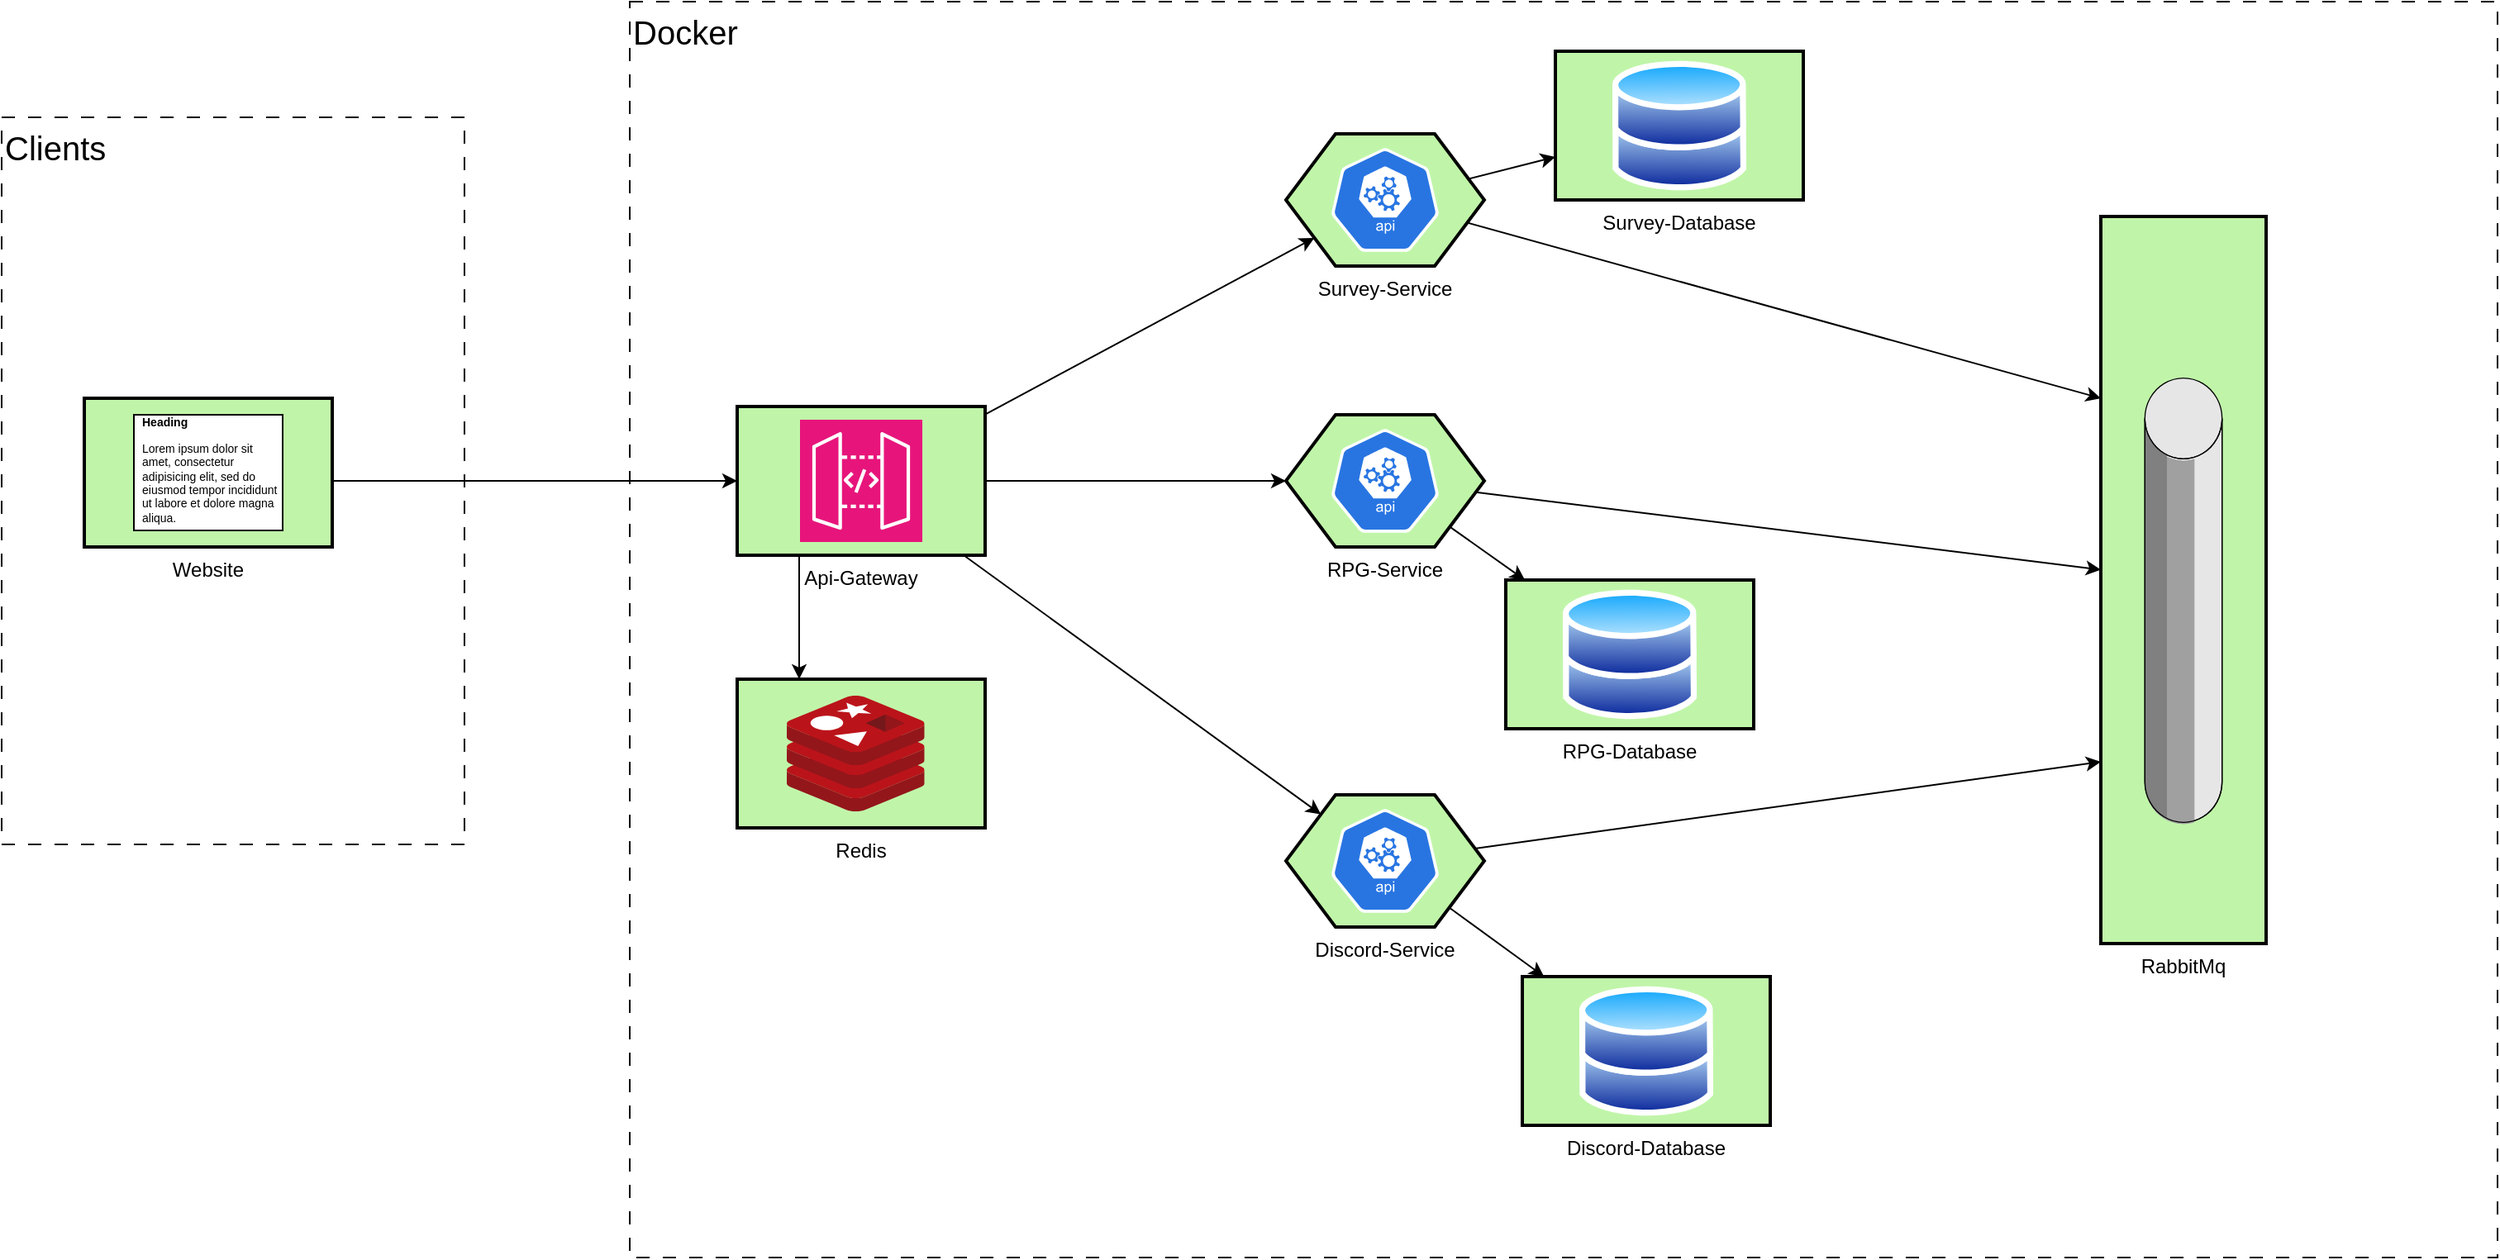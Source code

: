 <mxfile version="21.8.2" type="github">
  <diagram name="Page-1" id="74b105a0-9070-1c63-61bc-23e55f88626e">
    <mxGraphModel dx="1434" dy="807" grid="1" gridSize="10" guides="1" tooltips="1" connect="1" arrows="1" fold="1" page="1" pageScale="1.5" pageWidth="1169" pageHeight="826" background="none" math="0" shadow="0">
      <root>
        <mxCell id="0" style=";html=1;" />
        <mxCell id="1" style=";html=1;" parent="0" />
        <mxCell id="l4lZfrGQNqthM735NDkL-2" value="Clients" style="rounded=0;whiteSpace=wrap;html=1;align=left;verticalAlign=top;dashed=1;dashPattern=8 8;fontSize=20;" vertex="1" parent="1">
          <mxGeometry x="40" y="320" width="280" height="440" as="geometry" />
        </mxCell>
        <mxCell id="l4lZfrGQNqthM735NDkL-4" value="" style="group" vertex="1" connectable="0" parent="1">
          <mxGeometry x="90" y="490" width="150" height="90" as="geometry" />
        </mxCell>
        <mxCell id="10b056a9c633e61c-4" value="Website" style="strokeWidth=2;dashed=0;align=center;fontSize=12;shape=rect;verticalLabelPosition=bottom;verticalAlign=top;fillColor=#c0f5a9;movable=1;resizable=1;rotatable=1;deletable=1;editable=1;locked=0;connectable=1;" parent="l4lZfrGQNqthM735NDkL-4" vertex="1">
          <mxGeometry width="150" height="90" as="geometry" />
        </mxCell>
        <mxCell id="10b056a9c633e61c-5" value="" style="strokeWidth=1;dashed=0;align=center;fontSize=8;shape=rect;fillColor=#ffffff;strokeColor=#000000;movable=1;resizable=1;rotatable=1;deletable=1;editable=1;locked=0;connectable=1;" parent="l4lZfrGQNqthM735NDkL-4" vertex="1">
          <mxGeometry x="30" y="10" width="90" height="70" as="geometry" />
        </mxCell>
        <mxCell id="l4lZfrGQNqthM735NDkL-3" value="&lt;h1 style=&quot;font-size: 7px;&quot;&gt;Heading&lt;/h1&gt;&lt;p style=&quot;font-size: 7px;&quot;&gt;Lorem ipsum dolor sit amet, consectetur adipisicing elit, sed do eiusmod tempor incididunt ut labore et dolore magna aliqua.&lt;/p&gt;" style="text;html=1;strokeColor=none;fillColor=none;spacing=5;spacingTop=-20;whiteSpace=wrap;overflow=hidden;rounded=0;fontSize=7;verticalAlign=middle;align=left;horizontal=1;movable=1;resizable=1;rotatable=1;deletable=1;editable=1;locked=0;connectable=1;" vertex="1" parent="l4lZfrGQNqthM735NDkL-4">
          <mxGeometry x="30" y="20" width="90" height="70" as="geometry" />
        </mxCell>
        <mxCell id="l4lZfrGQNqthM735NDkL-5" value="Docker" style="rounded=0;whiteSpace=wrap;html=1;align=left;verticalAlign=top;dashed=1;dashPattern=8 8;fontSize=20;" vertex="1" parent="1">
          <mxGeometry x="420" y="250" width="1130" height="760" as="geometry" />
        </mxCell>
        <mxCell id="l4lZfrGQNqthM735NDkL-7" value="" style="group;labelBackgroundColor=none;labelBorderColor=none;" vertex="1" connectable="0" parent="1">
          <mxGeometry x="485" y="495" width="150" height="90" as="geometry" />
        </mxCell>
        <mxCell id="l4lZfrGQNqthM735NDkL-51" value="" style="group" vertex="1" connectable="0" parent="l4lZfrGQNqthM735NDkL-7">
          <mxGeometry width="150" height="90" as="geometry" />
        </mxCell>
        <mxCell id="l4lZfrGQNqthM735NDkL-8" value="Api-Gateway" style="strokeWidth=2;dashed=0;align=center;fontSize=12;shape=rect;verticalLabelPosition=bottom;verticalAlign=top;fillColor=#c0f5a9;movable=1;resizable=1;rotatable=1;deletable=1;editable=1;locked=0;connectable=1;labelBackgroundColor=default;" vertex="1" parent="l4lZfrGQNqthM735NDkL-51">
          <mxGeometry width="150" height="90" as="geometry" />
        </mxCell>
        <mxCell id="l4lZfrGQNqthM735NDkL-11" value="" style="sketch=0;points=[[0,0,0],[0.25,0,0],[0.5,0,0],[0.75,0,0],[1,0,0],[0,1,0],[0.25,1,0],[0.5,1,0],[0.75,1,0],[1,1,0],[0,0.25,0],[0,0.5,0],[0,0.75,0],[1,0.25,0],[1,0.5,0],[1,0.75,0]];outlineConnect=0;fontColor=#232F3E;fillColor=#E7157B;strokeColor=#ffffff;dashed=0;verticalLabelPosition=bottom;verticalAlign=top;align=center;html=1;fontSize=12;fontStyle=0;aspect=fixed;shape=mxgraph.aws4.resourceIcon;resIcon=mxgraph.aws4.api_gateway;" vertex="1" parent="l4lZfrGQNqthM735NDkL-51">
          <mxGeometry x="38" y="8" width="74" height="74" as="geometry" />
        </mxCell>
        <mxCell id="l4lZfrGQNqthM735NDkL-12" style="edgeStyle=orthogonalEdgeStyle;rounded=0;orthogonalLoop=1;jettySize=auto;html=1;" edge="1" parent="1" source="10b056a9c633e61c-4" target="l4lZfrGQNqthM735NDkL-8">
          <mxGeometry relative="1" as="geometry">
            <Array as="points">
              <mxPoint x="270" y="540" />
              <mxPoint x="270" y="540" />
            </Array>
          </mxGeometry>
        </mxCell>
        <mxCell id="10b056a9c633e61c-15" value="RabbitMq" style="strokeWidth=2;dashed=0;align=center;fontSize=12;verticalLabelPosition=bottom;verticalAlign=top;shape=mxgraph.eip.message_store;fillColor=#c0f5a9" parent="1" vertex="1">
          <mxGeometry x="1310" y="380" width="100" height="440" as="geometry" />
        </mxCell>
        <mxCell id="l4lZfrGQNqthM735NDkL-15" style="rounded=0;orthogonalLoop=1;jettySize=auto;html=1;entryX=0;entryY=0.25;entryDx=0;entryDy=0;entryPerimeter=0;" edge="1" parent="1" source="l4lZfrGQNqthM735NDkL-13" target="10b056a9c633e61c-15">
          <mxGeometry relative="1" as="geometry">
            <mxPoint x="1320" y="550" as="targetPoint" />
          </mxGeometry>
        </mxCell>
        <mxCell id="l4lZfrGQNqthM735NDkL-35" style="rounded=0;orthogonalLoop=1;jettySize=auto;html=1;" edge="1" parent="1" source="l4lZfrGQNqthM735NDkL-13" target="l4lZfrGQNqthM735NDkL-33">
          <mxGeometry relative="1" as="geometry" />
        </mxCell>
        <mxCell id="l4lZfrGQNqthM735NDkL-14" value="" style="rounded=0;orthogonalLoop=1;jettySize=auto;html=1;" edge="1" parent="1" source="l4lZfrGQNqthM735NDkL-8" target="l4lZfrGQNqthM735NDkL-13">
          <mxGeometry relative="1" as="geometry" />
        </mxCell>
        <mxCell id="l4lZfrGQNqthM735NDkL-18" style="rounded=0;orthogonalLoop=1;jettySize=auto;html=1;" edge="1" parent="1" source="l4lZfrGQNqthM735NDkL-16" target="10b056a9c633e61c-15">
          <mxGeometry relative="1" as="geometry" />
        </mxCell>
        <mxCell id="l4lZfrGQNqthM735NDkL-17" style="rounded=0;orthogonalLoop=1;jettySize=auto;html=1;" edge="1" parent="1" source="l4lZfrGQNqthM735NDkL-8" target="l4lZfrGQNqthM735NDkL-16">
          <mxGeometry relative="1" as="geometry" />
        </mxCell>
        <mxCell id="l4lZfrGQNqthM735NDkL-21" style="rounded=0;orthogonalLoop=1;jettySize=auto;html=1;entryX=0;entryY=0.75;entryDx=0;entryDy=0;entryPerimeter=0;" edge="1" parent="1" source="l4lZfrGQNqthM735NDkL-19" target="10b056a9c633e61c-15">
          <mxGeometry relative="1" as="geometry" />
        </mxCell>
        <mxCell id="l4lZfrGQNqthM735NDkL-46" style="rounded=0;orthogonalLoop=1;jettySize=auto;html=1;" edge="1" parent="1" source="l4lZfrGQNqthM735NDkL-19" target="l4lZfrGQNqthM735NDkL-44">
          <mxGeometry relative="1" as="geometry" />
        </mxCell>
        <mxCell id="l4lZfrGQNqthM735NDkL-20" style="rounded=0;orthogonalLoop=1;jettySize=auto;html=1;" edge="1" parent="1" source="l4lZfrGQNqthM735NDkL-8" target="l4lZfrGQNqthM735NDkL-19">
          <mxGeometry relative="1" as="geometry" />
        </mxCell>
        <mxCell id="l4lZfrGQNqthM735NDkL-26" style="edgeStyle=orthogonalEdgeStyle;rounded=0;orthogonalLoop=1;jettySize=auto;html=1;exitX=0.25;exitY=1;exitDx=0;exitDy=0;entryX=0.25;entryY=0;entryDx=0;entryDy=0;" edge="1" parent="1" source="l4lZfrGQNqthM735NDkL-8" target="l4lZfrGQNqthM735NDkL-24">
          <mxGeometry relative="1" as="geometry" />
        </mxCell>
        <mxCell id="l4lZfrGQNqthM735NDkL-23" value="" style="group" vertex="1" connectable="0" parent="1">
          <mxGeometry x="485" y="660" width="150" height="90" as="geometry" />
        </mxCell>
        <mxCell id="l4lZfrGQNqthM735NDkL-52" value="" style="group" vertex="1" connectable="0" parent="l4lZfrGQNqthM735NDkL-23">
          <mxGeometry width="150" height="90" as="geometry" />
        </mxCell>
        <mxCell id="l4lZfrGQNqthM735NDkL-24" value="Redis" style="strokeWidth=2;dashed=0;align=center;fontSize=12;shape=rect;verticalLabelPosition=bottom;verticalAlign=top;fillColor=#c0f5a9;movable=1;resizable=1;rotatable=1;deletable=1;editable=1;locked=0;connectable=1;" vertex="1" parent="l4lZfrGQNqthM735NDkL-52">
          <mxGeometry width="150" height="90" as="geometry" />
        </mxCell>
        <mxCell id="l4lZfrGQNqthM735NDkL-22" value="" style="image;sketch=0;aspect=fixed;html=1;points=[];align=center;fontSize=12;image=img/lib/mscae/Cache_Redis_Product.svg;" vertex="1" parent="l4lZfrGQNqthM735NDkL-52">
          <mxGeometry x="30" y="10" width="83.33" height="70" as="geometry" />
        </mxCell>
        <mxCell id="l4lZfrGQNqthM735NDkL-32" value="" style="group" vertex="1" connectable="0" parent="1">
          <mxGeometry x="980" y="280" width="150" height="100" as="geometry" />
        </mxCell>
        <mxCell id="l4lZfrGQNqthM735NDkL-50" value="" style="group" vertex="1" connectable="0" parent="l4lZfrGQNqthM735NDkL-32">
          <mxGeometry width="150" height="90" as="geometry" />
        </mxCell>
        <mxCell id="l4lZfrGQNqthM735NDkL-33" value="Survey-Database" style="strokeWidth=2;dashed=0;align=center;fontSize=12;shape=rect;verticalLabelPosition=bottom;verticalAlign=top;fillColor=#c0f5a9;movable=1;resizable=1;rotatable=1;deletable=1;editable=1;locked=0;connectable=1;" vertex="1" parent="l4lZfrGQNqthM735NDkL-50">
          <mxGeometry width="150" height="90" as="geometry" />
        </mxCell>
        <mxCell id="l4lZfrGQNqthM735NDkL-28" value="" style="image;aspect=fixed;perimeter=ellipsePerimeter;html=1;align=center;shadow=0;dashed=0;spacingTop=3;image=img/lib/active_directory/databases.svg;" vertex="1" parent="l4lZfrGQNqthM735NDkL-50">
          <mxGeometry x="34.44" y="5.25" width="81.12" height="79.5" as="geometry" />
        </mxCell>
        <mxCell id="l4lZfrGQNqthM735NDkL-37" value="" style="group" vertex="1" connectable="0" parent="1">
          <mxGeometry x="817" y="330" width="120" height="80" as="geometry" />
        </mxCell>
        <mxCell id="l4lZfrGQNqthM735NDkL-13" value="Survey-Service" style="shape=hexagon;perimeter=hexagonPerimeter2;whiteSpace=wrap;html=1;fixedSize=1;verticalAlign=top;fillColor=#c0f5a9;strokeWidth=2;dashed=0;size=30;labelPosition=center;verticalLabelPosition=bottom;align=center;" vertex="1" parent="l4lZfrGQNqthM735NDkL-37">
          <mxGeometry width="120" height="80" as="geometry" />
        </mxCell>
        <mxCell id="l4lZfrGQNqthM735NDkL-29" value="" style="sketch=0;html=1;dashed=0;whitespace=wrap;fillColor=#2875E2;strokeColor=#ffffff;points=[[0.005,0.63,0],[0.1,0.2,0],[0.9,0.2,0],[0.5,0,0],[0.995,0.63,0],[0.72,0.99,0],[0.5,1,0],[0.28,0.99,0]];verticalLabelPosition=bottom;align=center;verticalAlign=top;shape=mxgraph.kubernetes.icon;prIcon=api" vertex="1" parent="l4lZfrGQNqthM735NDkL-37">
          <mxGeometry x="27.5" y="6" width="65" height="68" as="geometry" />
        </mxCell>
        <mxCell id="l4lZfrGQNqthM735NDkL-38" value="" style="group" vertex="1" connectable="0" parent="1">
          <mxGeometry x="817" y="500" width="120" height="80" as="geometry" />
        </mxCell>
        <mxCell id="l4lZfrGQNqthM735NDkL-16" value="RPG-Service" style="shape=hexagon;perimeter=hexagonPerimeter2;whiteSpace=wrap;html=1;fixedSize=1;verticalAlign=top;fillColor=#c0f5a9;strokeWidth=2;dashed=0;size=30;labelPosition=center;verticalLabelPosition=bottom;align=center;" vertex="1" parent="l4lZfrGQNqthM735NDkL-38">
          <mxGeometry width="120" height="80" as="geometry" />
        </mxCell>
        <mxCell id="l4lZfrGQNqthM735NDkL-30" value="" style="sketch=0;html=1;dashed=0;whitespace=wrap;fillColor=#2875E2;strokeColor=#ffffff;points=[[0.005,0.63,0],[0.1,0.2,0],[0.9,0.2,0],[0.5,0,0],[0.995,0.63,0],[0.72,0.99,0],[0.5,1,0],[0.28,0.99,0]];verticalLabelPosition=bottom;align=center;verticalAlign=top;shape=mxgraph.kubernetes.icon;prIcon=api" vertex="1" parent="l4lZfrGQNqthM735NDkL-38">
          <mxGeometry x="27.5" y="6" width="65" height="68" as="geometry" />
        </mxCell>
        <mxCell id="l4lZfrGQNqthM735NDkL-39" value="" style="group" vertex="1" connectable="0" parent="1">
          <mxGeometry x="950" y="600" width="150" height="100" as="geometry" />
        </mxCell>
        <mxCell id="l4lZfrGQNqthM735NDkL-49" value="" style="group" vertex="1" connectable="0" parent="l4lZfrGQNqthM735NDkL-39">
          <mxGeometry width="150" height="90" as="geometry" />
        </mxCell>
        <mxCell id="l4lZfrGQNqthM735NDkL-40" value="RPG-Database" style="strokeWidth=2;dashed=0;align=center;fontSize=12;shape=rect;verticalLabelPosition=bottom;verticalAlign=top;fillColor=#c0f5a9;movable=1;resizable=1;rotatable=1;deletable=1;editable=1;locked=0;connectable=1;" vertex="1" parent="l4lZfrGQNqthM735NDkL-49">
          <mxGeometry width="150" height="90" as="geometry" />
        </mxCell>
        <mxCell id="l4lZfrGQNqthM735NDkL-41" value="" style="image;aspect=fixed;perimeter=ellipsePerimeter;html=1;align=center;shadow=0;dashed=0;spacingTop=3;image=img/lib/active_directory/databases.svg;" vertex="1" parent="l4lZfrGQNqthM735NDkL-49">
          <mxGeometry x="34.44" y="5.25" width="81.12" height="79.5" as="geometry" />
        </mxCell>
        <mxCell id="l4lZfrGQNqthM735NDkL-42" style="rounded=0;orthogonalLoop=1;jettySize=auto;html=1;" edge="1" parent="1" source="l4lZfrGQNqthM735NDkL-16" target="l4lZfrGQNqthM735NDkL-40">
          <mxGeometry relative="1" as="geometry" />
        </mxCell>
        <mxCell id="l4lZfrGQNqthM735NDkL-43" value="" style="group" vertex="1" connectable="0" parent="1">
          <mxGeometry x="960" y="840" width="150" height="100" as="geometry" />
        </mxCell>
        <mxCell id="l4lZfrGQNqthM735NDkL-48" value="" style="group" vertex="1" connectable="0" parent="l4lZfrGQNqthM735NDkL-43">
          <mxGeometry width="150" height="90" as="geometry" />
        </mxCell>
        <mxCell id="l4lZfrGQNqthM735NDkL-44" value="Discord-Database" style="strokeWidth=2;dashed=0;align=center;fontSize=12;shape=rect;verticalLabelPosition=bottom;verticalAlign=top;fillColor=#c0f5a9;movable=1;resizable=1;rotatable=1;deletable=1;editable=1;locked=0;connectable=1;" vertex="1" parent="l4lZfrGQNqthM735NDkL-48">
          <mxGeometry width="150" height="90" as="geometry" />
        </mxCell>
        <mxCell id="l4lZfrGQNqthM735NDkL-45" value="" style="image;aspect=fixed;perimeter=ellipsePerimeter;html=1;align=center;shadow=0;dashed=0;spacingTop=3;image=img/lib/active_directory/databases.svg;" vertex="1" parent="l4lZfrGQNqthM735NDkL-48">
          <mxGeometry x="34.44" y="5.25" width="81.12" height="79.5" as="geometry" />
        </mxCell>
        <mxCell id="l4lZfrGQNqthM735NDkL-47" value="" style="group" vertex="1" connectable="0" parent="1">
          <mxGeometry x="817" y="730" width="120" height="80" as="geometry" />
        </mxCell>
        <mxCell id="l4lZfrGQNqthM735NDkL-19" value="Discord-Service" style="shape=hexagon;perimeter=hexagonPerimeter2;whiteSpace=wrap;html=1;fixedSize=1;verticalAlign=top;fillColor=#c0f5a9;strokeWidth=2;dashed=0;size=30;labelPosition=center;verticalLabelPosition=bottom;align=center;" vertex="1" parent="l4lZfrGQNqthM735NDkL-47">
          <mxGeometry width="120" height="80" as="geometry" />
        </mxCell>
        <mxCell id="l4lZfrGQNqthM735NDkL-31" value="" style="sketch=0;html=1;dashed=0;whitespace=wrap;fillColor=#2875E2;strokeColor=#ffffff;points=[[0.005,0.63,0],[0.1,0.2,0],[0.9,0.2,0],[0.5,0,0],[0.995,0.63,0],[0.72,0.99,0],[0.5,1,0],[0.28,0.99,0]];verticalLabelPosition=bottom;align=center;verticalAlign=top;shape=mxgraph.kubernetes.icon;prIcon=api" vertex="1" parent="l4lZfrGQNqthM735NDkL-47">
          <mxGeometry x="27.5" y="6" width="65" height="68" as="geometry" />
        </mxCell>
      </root>
    </mxGraphModel>
  </diagram>
</mxfile>
